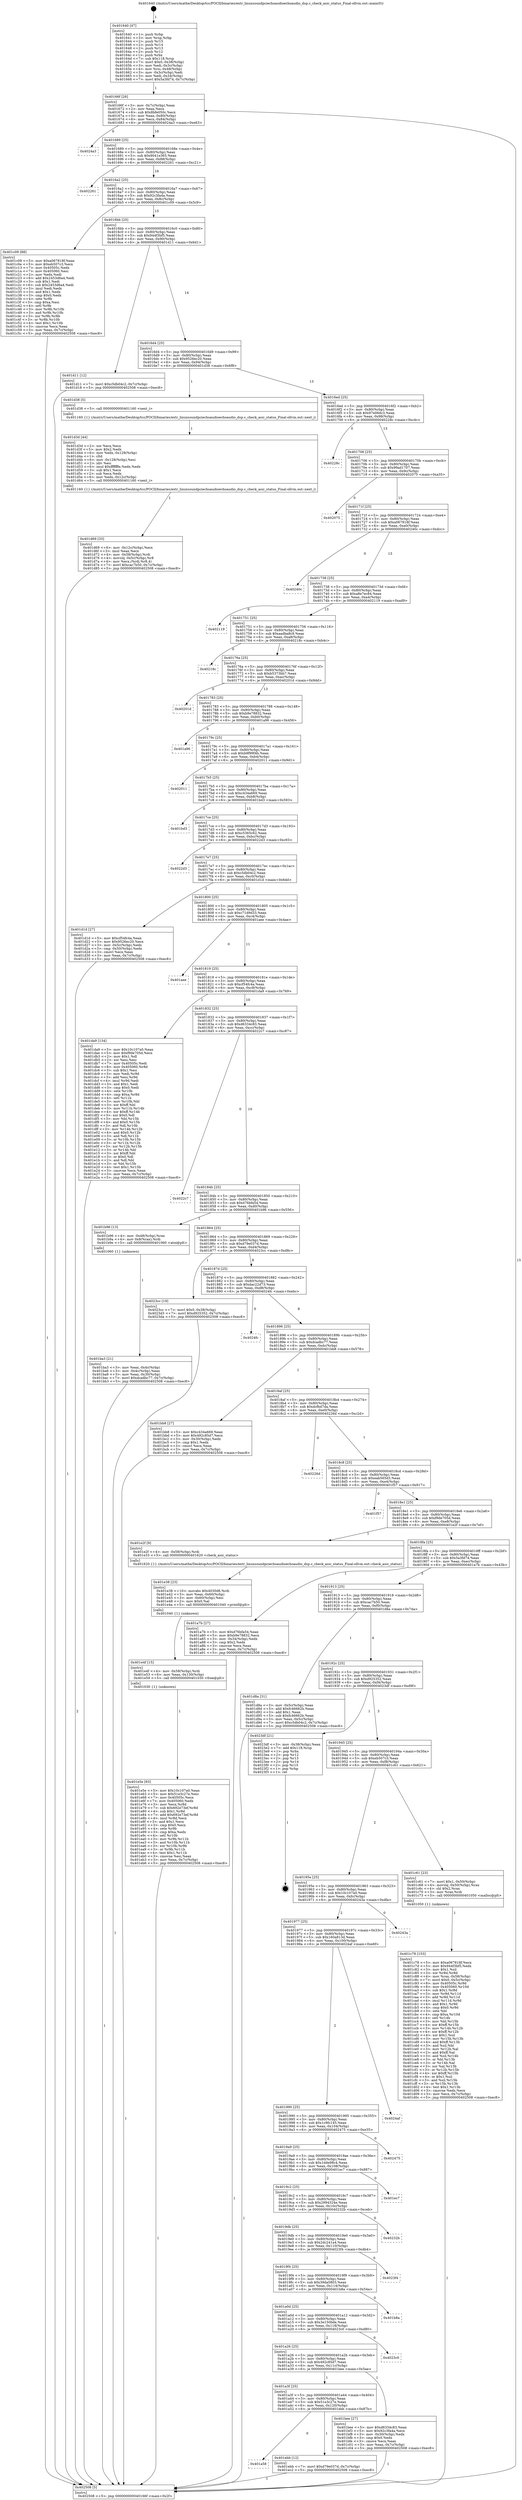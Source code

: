 digraph "0x401640" {
  label = "0x401640 (/mnt/c/Users/mathe/Desktop/tcc/POCII/binaries/extr_linuxsoundpciechoaudioechoaudio_dsp.c_check_asic_status_Final-ollvm.out::main(0))"
  labelloc = "t"
  node[shape=record]

  Entry [label="",width=0.3,height=0.3,shape=circle,fillcolor=black,style=filled]
  "0x40166f" [label="{
     0x40166f [26]\l
     | [instrs]\l
     &nbsp;&nbsp;0x40166f \<+3\>: mov -0x7c(%rbp),%eax\l
     &nbsp;&nbsp;0x401672 \<+2\>: mov %eax,%ecx\l
     &nbsp;&nbsp;0x401674 \<+6\>: sub $0x8bfe050c,%ecx\l
     &nbsp;&nbsp;0x40167a \<+3\>: mov %eax,-0x80(%rbp)\l
     &nbsp;&nbsp;0x40167d \<+6\>: mov %ecx,-0x84(%rbp)\l
     &nbsp;&nbsp;0x401683 \<+6\>: je 00000000004024a3 \<main+0xe63\>\l
  }"]
  "0x4024a3" [label="{
     0x4024a3\l
  }", style=dashed]
  "0x401689" [label="{
     0x401689 [25]\l
     | [instrs]\l
     &nbsp;&nbsp;0x401689 \<+5\>: jmp 000000000040168e \<main+0x4e\>\l
     &nbsp;&nbsp;0x40168e \<+3\>: mov -0x80(%rbp),%eax\l
     &nbsp;&nbsp;0x401691 \<+5\>: sub $0x9041e365,%eax\l
     &nbsp;&nbsp;0x401696 \<+6\>: mov %eax,-0x88(%rbp)\l
     &nbsp;&nbsp;0x40169c \<+6\>: je 0000000000402261 \<main+0xc21\>\l
  }"]
  Exit [label="",width=0.3,height=0.3,shape=circle,fillcolor=black,style=filled,peripheries=2]
  "0x402261" [label="{
     0x402261\l
  }", style=dashed]
  "0x4016a2" [label="{
     0x4016a2 [25]\l
     | [instrs]\l
     &nbsp;&nbsp;0x4016a2 \<+5\>: jmp 00000000004016a7 \<main+0x67\>\l
     &nbsp;&nbsp;0x4016a7 \<+3\>: mov -0x80(%rbp),%eax\l
     &nbsp;&nbsp;0x4016aa \<+5\>: sub $0x92c3fa4a,%eax\l
     &nbsp;&nbsp;0x4016af \<+6\>: mov %eax,-0x8c(%rbp)\l
     &nbsp;&nbsp;0x4016b5 \<+6\>: je 0000000000401c09 \<main+0x5c9\>\l
  }"]
  "0x401a58" [label="{
     0x401a58\l
  }", style=dashed]
  "0x401c09" [label="{
     0x401c09 [88]\l
     | [instrs]\l
     &nbsp;&nbsp;0x401c09 \<+5\>: mov $0xa067818f,%eax\l
     &nbsp;&nbsp;0x401c0e \<+5\>: mov $0xeb507c3,%ecx\l
     &nbsp;&nbsp;0x401c13 \<+7\>: mov 0x40505c,%edx\l
     &nbsp;&nbsp;0x401c1a \<+7\>: mov 0x405060,%esi\l
     &nbsp;&nbsp;0x401c21 \<+2\>: mov %edx,%edi\l
     &nbsp;&nbsp;0x401c23 \<+6\>: add $0x2453d6a4,%edi\l
     &nbsp;&nbsp;0x401c29 \<+3\>: sub $0x1,%edi\l
     &nbsp;&nbsp;0x401c2c \<+6\>: sub $0x2453d6a4,%edi\l
     &nbsp;&nbsp;0x401c32 \<+3\>: imul %edi,%edx\l
     &nbsp;&nbsp;0x401c35 \<+3\>: and $0x1,%edx\l
     &nbsp;&nbsp;0x401c38 \<+3\>: cmp $0x0,%edx\l
     &nbsp;&nbsp;0x401c3b \<+4\>: sete %r8b\l
     &nbsp;&nbsp;0x401c3f \<+3\>: cmp $0xa,%esi\l
     &nbsp;&nbsp;0x401c42 \<+4\>: setl %r9b\l
     &nbsp;&nbsp;0x401c46 \<+3\>: mov %r8b,%r10b\l
     &nbsp;&nbsp;0x401c49 \<+3\>: and %r9b,%r10b\l
     &nbsp;&nbsp;0x401c4c \<+3\>: xor %r9b,%r8b\l
     &nbsp;&nbsp;0x401c4f \<+3\>: or %r8b,%r10b\l
     &nbsp;&nbsp;0x401c52 \<+4\>: test $0x1,%r10b\l
     &nbsp;&nbsp;0x401c56 \<+3\>: cmovne %ecx,%eax\l
     &nbsp;&nbsp;0x401c59 \<+3\>: mov %eax,-0x7c(%rbp)\l
     &nbsp;&nbsp;0x401c5c \<+5\>: jmp 0000000000402508 \<main+0xec8\>\l
  }"]
  "0x4016bb" [label="{
     0x4016bb [25]\l
     | [instrs]\l
     &nbsp;&nbsp;0x4016bb \<+5\>: jmp 00000000004016c0 \<main+0x80\>\l
     &nbsp;&nbsp;0x4016c0 \<+3\>: mov -0x80(%rbp),%eax\l
     &nbsp;&nbsp;0x4016c3 \<+5\>: sub $0x944f3bf5,%eax\l
     &nbsp;&nbsp;0x4016c8 \<+6\>: mov %eax,-0x90(%rbp)\l
     &nbsp;&nbsp;0x4016ce \<+6\>: je 0000000000401d11 \<main+0x6d1\>\l
  }"]
  "0x401ebb" [label="{
     0x401ebb [12]\l
     | [instrs]\l
     &nbsp;&nbsp;0x401ebb \<+7\>: movl $0xd79e037d,-0x7c(%rbp)\l
     &nbsp;&nbsp;0x401ec2 \<+5\>: jmp 0000000000402508 \<main+0xec8\>\l
  }"]
  "0x401d11" [label="{
     0x401d11 [12]\l
     | [instrs]\l
     &nbsp;&nbsp;0x401d11 \<+7\>: movl $0xc5db04c2,-0x7c(%rbp)\l
     &nbsp;&nbsp;0x401d18 \<+5\>: jmp 0000000000402508 \<main+0xec8\>\l
  }"]
  "0x4016d4" [label="{
     0x4016d4 [25]\l
     | [instrs]\l
     &nbsp;&nbsp;0x4016d4 \<+5\>: jmp 00000000004016d9 \<main+0x99\>\l
     &nbsp;&nbsp;0x4016d9 \<+3\>: mov -0x80(%rbp),%eax\l
     &nbsp;&nbsp;0x4016dc \<+5\>: sub $0x9526ec20,%eax\l
     &nbsp;&nbsp;0x4016e1 \<+6\>: mov %eax,-0x94(%rbp)\l
     &nbsp;&nbsp;0x4016e7 \<+6\>: je 0000000000401d38 \<main+0x6f8\>\l
  }"]
  "0x401e5e" [label="{
     0x401e5e [93]\l
     | [instrs]\l
     &nbsp;&nbsp;0x401e5e \<+5\>: mov $0x10c107a0,%eax\l
     &nbsp;&nbsp;0x401e63 \<+5\>: mov $0x51e3c27e,%esi\l
     &nbsp;&nbsp;0x401e68 \<+7\>: mov 0x40505c,%ecx\l
     &nbsp;&nbsp;0x401e6f \<+7\>: mov 0x405060,%edx\l
     &nbsp;&nbsp;0x401e76 \<+3\>: mov %ecx,%r8d\l
     &nbsp;&nbsp;0x401e79 \<+7\>: sub $0x692e73ef,%r8d\l
     &nbsp;&nbsp;0x401e80 \<+4\>: sub $0x1,%r8d\l
     &nbsp;&nbsp;0x401e84 \<+7\>: add $0x692e73ef,%r8d\l
     &nbsp;&nbsp;0x401e8b \<+4\>: imul %r8d,%ecx\l
     &nbsp;&nbsp;0x401e8f \<+3\>: and $0x1,%ecx\l
     &nbsp;&nbsp;0x401e92 \<+3\>: cmp $0x0,%ecx\l
     &nbsp;&nbsp;0x401e95 \<+4\>: sete %r9b\l
     &nbsp;&nbsp;0x401e99 \<+3\>: cmp $0xa,%edx\l
     &nbsp;&nbsp;0x401e9c \<+4\>: setl %r10b\l
     &nbsp;&nbsp;0x401ea0 \<+3\>: mov %r9b,%r11b\l
     &nbsp;&nbsp;0x401ea3 \<+3\>: and %r10b,%r11b\l
     &nbsp;&nbsp;0x401ea6 \<+3\>: xor %r10b,%r9b\l
     &nbsp;&nbsp;0x401ea9 \<+3\>: or %r9b,%r11b\l
     &nbsp;&nbsp;0x401eac \<+4\>: test $0x1,%r11b\l
     &nbsp;&nbsp;0x401eb0 \<+3\>: cmovne %esi,%eax\l
     &nbsp;&nbsp;0x401eb3 \<+3\>: mov %eax,-0x7c(%rbp)\l
     &nbsp;&nbsp;0x401eb6 \<+5\>: jmp 0000000000402508 \<main+0xec8\>\l
  }"]
  "0x401d38" [label="{
     0x401d38 [5]\l
     | [instrs]\l
     &nbsp;&nbsp;0x401d38 \<+5\>: call 0000000000401160 \<next_i\>\l
     | [calls]\l
     &nbsp;&nbsp;0x401160 \{1\} (/mnt/c/Users/mathe/Desktop/tcc/POCII/binaries/extr_linuxsoundpciechoaudioechoaudio_dsp.c_check_asic_status_Final-ollvm.out::next_i)\l
  }"]
  "0x4016ed" [label="{
     0x4016ed [25]\l
     | [instrs]\l
     &nbsp;&nbsp;0x4016ed \<+5\>: jmp 00000000004016f2 \<main+0xb2\>\l
     &nbsp;&nbsp;0x4016f2 \<+3\>: mov -0x80(%rbp),%eax\l
     &nbsp;&nbsp;0x4016f5 \<+5\>: sub $0x97e06dc3,%eax\l
     &nbsp;&nbsp;0x4016fa \<+6\>: mov %eax,-0x98(%rbp)\l
     &nbsp;&nbsp;0x401700 \<+6\>: je 000000000040228c \<main+0xc4c\>\l
  }"]
  "0x401e4f" [label="{
     0x401e4f [15]\l
     | [instrs]\l
     &nbsp;&nbsp;0x401e4f \<+4\>: mov -0x58(%rbp),%rdi\l
     &nbsp;&nbsp;0x401e53 \<+6\>: mov %eax,-0x130(%rbp)\l
     &nbsp;&nbsp;0x401e59 \<+5\>: call 0000000000401030 \<free@plt\>\l
     | [calls]\l
     &nbsp;&nbsp;0x401030 \{1\} (unknown)\l
  }"]
  "0x40228c" [label="{
     0x40228c\l
  }", style=dashed]
  "0x401706" [label="{
     0x401706 [25]\l
     | [instrs]\l
     &nbsp;&nbsp;0x401706 \<+5\>: jmp 000000000040170b \<main+0xcb\>\l
     &nbsp;&nbsp;0x40170b \<+3\>: mov -0x80(%rbp),%eax\l
     &nbsp;&nbsp;0x40170e \<+5\>: sub $0x99ad1707,%eax\l
     &nbsp;&nbsp;0x401713 \<+6\>: mov %eax,-0x9c(%rbp)\l
     &nbsp;&nbsp;0x401719 \<+6\>: je 0000000000402075 \<main+0xa35\>\l
  }"]
  "0x401e38" [label="{
     0x401e38 [23]\l
     | [instrs]\l
     &nbsp;&nbsp;0x401e38 \<+10\>: movabs $0x4030d6,%rdi\l
     &nbsp;&nbsp;0x401e42 \<+3\>: mov %eax,-0x60(%rbp)\l
     &nbsp;&nbsp;0x401e45 \<+3\>: mov -0x60(%rbp),%esi\l
     &nbsp;&nbsp;0x401e48 \<+2\>: mov $0x0,%al\l
     &nbsp;&nbsp;0x401e4a \<+5\>: call 0000000000401040 \<printf@plt\>\l
     | [calls]\l
     &nbsp;&nbsp;0x401040 \{1\} (unknown)\l
  }"]
  "0x402075" [label="{
     0x402075\l
  }", style=dashed]
  "0x40171f" [label="{
     0x40171f [25]\l
     | [instrs]\l
     &nbsp;&nbsp;0x40171f \<+5\>: jmp 0000000000401724 \<main+0xe4\>\l
     &nbsp;&nbsp;0x401724 \<+3\>: mov -0x80(%rbp),%eax\l
     &nbsp;&nbsp;0x401727 \<+5\>: sub $0xa067818f,%eax\l
     &nbsp;&nbsp;0x40172c \<+6\>: mov %eax,-0xa0(%rbp)\l
     &nbsp;&nbsp;0x401732 \<+6\>: je 000000000040240c \<main+0xdcc\>\l
  }"]
  "0x401d69" [label="{
     0x401d69 [33]\l
     | [instrs]\l
     &nbsp;&nbsp;0x401d69 \<+6\>: mov -0x12c(%rbp),%ecx\l
     &nbsp;&nbsp;0x401d6f \<+3\>: imul %eax,%ecx\l
     &nbsp;&nbsp;0x401d72 \<+4\>: mov -0x58(%rbp),%rdi\l
     &nbsp;&nbsp;0x401d76 \<+4\>: movslq -0x5c(%rbp),%r8\l
     &nbsp;&nbsp;0x401d7a \<+4\>: mov %ecx,(%rdi,%r8,4)\l
     &nbsp;&nbsp;0x401d7e \<+7\>: movl $0xcac7b50,-0x7c(%rbp)\l
     &nbsp;&nbsp;0x401d85 \<+5\>: jmp 0000000000402508 \<main+0xec8\>\l
  }"]
  "0x40240c" [label="{
     0x40240c\l
  }", style=dashed]
  "0x401738" [label="{
     0x401738 [25]\l
     | [instrs]\l
     &nbsp;&nbsp;0x401738 \<+5\>: jmp 000000000040173d \<main+0xfd\>\l
     &nbsp;&nbsp;0x40173d \<+3\>: mov -0x80(%rbp),%eax\l
     &nbsp;&nbsp;0x401740 \<+5\>: sub $0xa8e7ec84,%eax\l
     &nbsp;&nbsp;0x401745 \<+6\>: mov %eax,-0xa4(%rbp)\l
     &nbsp;&nbsp;0x40174b \<+6\>: je 0000000000402119 \<main+0xad9\>\l
  }"]
  "0x401d3d" [label="{
     0x401d3d [44]\l
     | [instrs]\l
     &nbsp;&nbsp;0x401d3d \<+2\>: xor %ecx,%ecx\l
     &nbsp;&nbsp;0x401d3f \<+5\>: mov $0x2,%edx\l
     &nbsp;&nbsp;0x401d44 \<+6\>: mov %edx,-0x128(%rbp)\l
     &nbsp;&nbsp;0x401d4a \<+1\>: cltd\l
     &nbsp;&nbsp;0x401d4b \<+6\>: mov -0x128(%rbp),%esi\l
     &nbsp;&nbsp;0x401d51 \<+2\>: idiv %esi\l
     &nbsp;&nbsp;0x401d53 \<+6\>: imul $0xfffffffe,%edx,%edx\l
     &nbsp;&nbsp;0x401d59 \<+3\>: sub $0x1,%ecx\l
     &nbsp;&nbsp;0x401d5c \<+2\>: sub %ecx,%edx\l
     &nbsp;&nbsp;0x401d5e \<+6\>: mov %edx,-0x12c(%rbp)\l
     &nbsp;&nbsp;0x401d64 \<+5\>: call 0000000000401160 \<next_i\>\l
     | [calls]\l
     &nbsp;&nbsp;0x401160 \{1\} (/mnt/c/Users/mathe/Desktop/tcc/POCII/binaries/extr_linuxsoundpciechoaudioechoaudio_dsp.c_check_asic_status_Final-ollvm.out::next_i)\l
  }"]
  "0x402119" [label="{
     0x402119\l
  }", style=dashed]
  "0x401751" [label="{
     0x401751 [25]\l
     | [instrs]\l
     &nbsp;&nbsp;0x401751 \<+5\>: jmp 0000000000401756 \<main+0x116\>\l
     &nbsp;&nbsp;0x401756 \<+3\>: mov -0x80(%rbp),%eax\l
     &nbsp;&nbsp;0x401759 \<+5\>: sub $0xaadba8c9,%eax\l
     &nbsp;&nbsp;0x40175e \<+6\>: mov %eax,-0xa8(%rbp)\l
     &nbsp;&nbsp;0x401764 \<+6\>: je 000000000040218c \<main+0xb4c\>\l
  }"]
  "0x401c78" [label="{
     0x401c78 [153]\l
     | [instrs]\l
     &nbsp;&nbsp;0x401c78 \<+5\>: mov $0xa067818f,%ecx\l
     &nbsp;&nbsp;0x401c7d \<+5\>: mov $0x944f3bf5,%edx\l
     &nbsp;&nbsp;0x401c82 \<+3\>: mov $0x1,%sil\l
     &nbsp;&nbsp;0x401c85 \<+3\>: xor %r8d,%r8d\l
     &nbsp;&nbsp;0x401c88 \<+4\>: mov %rax,-0x58(%rbp)\l
     &nbsp;&nbsp;0x401c8c \<+7\>: movl $0x0,-0x5c(%rbp)\l
     &nbsp;&nbsp;0x401c93 \<+8\>: mov 0x40505c,%r9d\l
     &nbsp;&nbsp;0x401c9b \<+8\>: mov 0x405060,%r10d\l
     &nbsp;&nbsp;0x401ca3 \<+4\>: sub $0x1,%r8d\l
     &nbsp;&nbsp;0x401ca7 \<+3\>: mov %r9d,%r11d\l
     &nbsp;&nbsp;0x401caa \<+3\>: add %r8d,%r11d\l
     &nbsp;&nbsp;0x401cad \<+4\>: imul %r11d,%r9d\l
     &nbsp;&nbsp;0x401cb1 \<+4\>: and $0x1,%r9d\l
     &nbsp;&nbsp;0x401cb5 \<+4\>: cmp $0x0,%r9d\l
     &nbsp;&nbsp;0x401cb9 \<+3\>: sete %bl\l
     &nbsp;&nbsp;0x401cbc \<+4\>: cmp $0xa,%r10d\l
     &nbsp;&nbsp;0x401cc0 \<+4\>: setl %r14b\l
     &nbsp;&nbsp;0x401cc4 \<+3\>: mov %bl,%r15b\l
     &nbsp;&nbsp;0x401cc7 \<+4\>: xor $0xff,%r15b\l
     &nbsp;&nbsp;0x401ccb \<+3\>: mov %r14b,%r12b\l
     &nbsp;&nbsp;0x401cce \<+4\>: xor $0xff,%r12b\l
     &nbsp;&nbsp;0x401cd2 \<+4\>: xor $0x1,%sil\l
     &nbsp;&nbsp;0x401cd6 \<+3\>: mov %r15b,%r13b\l
     &nbsp;&nbsp;0x401cd9 \<+4\>: and $0xff,%r13b\l
     &nbsp;&nbsp;0x401cdd \<+3\>: and %sil,%bl\l
     &nbsp;&nbsp;0x401ce0 \<+3\>: mov %r12b,%al\l
     &nbsp;&nbsp;0x401ce3 \<+2\>: and $0xff,%al\l
     &nbsp;&nbsp;0x401ce5 \<+3\>: and %sil,%r14b\l
     &nbsp;&nbsp;0x401ce8 \<+3\>: or %bl,%r13b\l
     &nbsp;&nbsp;0x401ceb \<+3\>: or %r14b,%al\l
     &nbsp;&nbsp;0x401cee \<+3\>: xor %al,%r13b\l
     &nbsp;&nbsp;0x401cf1 \<+3\>: or %r12b,%r15b\l
     &nbsp;&nbsp;0x401cf4 \<+4\>: xor $0xff,%r15b\l
     &nbsp;&nbsp;0x401cf8 \<+4\>: or $0x1,%sil\l
     &nbsp;&nbsp;0x401cfc \<+3\>: and %sil,%r15b\l
     &nbsp;&nbsp;0x401cff \<+3\>: or %r15b,%r13b\l
     &nbsp;&nbsp;0x401d02 \<+4\>: test $0x1,%r13b\l
     &nbsp;&nbsp;0x401d06 \<+3\>: cmovne %edx,%ecx\l
     &nbsp;&nbsp;0x401d09 \<+3\>: mov %ecx,-0x7c(%rbp)\l
     &nbsp;&nbsp;0x401d0c \<+5\>: jmp 0000000000402508 \<main+0xec8\>\l
  }"]
  "0x40218c" [label="{
     0x40218c\l
  }", style=dashed]
  "0x40176a" [label="{
     0x40176a [25]\l
     | [instrs]\l
     &nbsp;&nbsp;0x40176a \<+5\>: jmp 000000000040176f \<main+0x12f\>\l
     &nbsp;&nbsp;0x40176f \<+3\>: mov -0x80(%rbp),%eax\l
     &nbsp;&nbsp;0x401772 \<+5\>: sub $0xb5373bb7,%eax\l
     &nbsp;&nbsp;0x401777 \<+6\>: mov %eax,-0xac(%rbp)\l
     &nbsp;&nbsp;0x40177d \<+6\>: je 000000000040201d \<main+0x9dd\>\l
  }"]
  "0x401a3f" [label="{
     0x401a3f [25]\l
     | [instrs]\l
     &nbsp;&nbsp;0x401a3f \<+5\>: jmp 0000000000401a44 \<main+0x404\>\l
     &nbsp;&nbsp;0x401a44 \<+3\>: mov -0x80(%rbp),%eax\l
     &nbsp;&nbsp;0x401a47 \<+5\>: sub $0x51e3c27e,%eax\l
     &nbsp;&nbsp;0x401a4c \<+6\>: mov %eax,-0x120(%rbp)\l
     &nbsp;&nbsp;0x401a52 \<+6\>: je 0000000000401ebb \<main+0x87b\>\l
  }"]
  "0x40201d" [label="{
     0x40201d\l
  }", style=dashed]
  "0x401783" [label="{
     0x401783 [25]\l
     | [instrs]\l
     &nbsp;&nbsp;0x401783 \<+5\>: jmp 0000000000401788 \<main+0x148\>\l
     &nbsp;&nbsp;0x401788 \<+3\>: mov -0x80(%rbp),%eax\l
     &nbsp;&nbsp;0x40178b \<+5\>: sub $0xb9e78832,%eax\l
     &nbsp;&nbsp;0x401790 \<+6\>: mov %eax,-0xb0(%rbp)\l
     &nbsp;&nbsp;0x401796 \<+6\>: je 0000000000401a96 \<main+0x456\>\l
  }"]
  "0x401bee" [label="{
     0x401bee [27]\l
     | [instrs]\l
     &nbsp;&nbsp;0x401bee \<+5\>: mov $0xd6334c83,%eax\l
     &nbsp;&nbsp;0x401bf3 \<+5\>: mov $0x92c3fa4a,%ecx\l
     &nbsp;&nbsp;0x401bf8 \<+3\>: mov -0x30(%rbp),%edx\l
     &nbsp;&nbsp;0x401bfb \<+3\>: cmp $0x0,%edx\l
     &nbsp;&nbsp;0x401bfe \<+3\>: cmove %ecx,%eax\l
     &nbsp;&nbsp;0x401c01 \<+3\>: mov %eax,-0x7c(%rbp)\l
     &nbsp;&nbsp;0x401c04 \<+5\>: jmp 0000000000402508 \<main+0xec8\>\l
  }"]
  "0x401a96" [label="{
     0x401a96\l
  }", style=dashed]
  "0x40179c" [label="{
     0x40179c [25]\l
     | [instrs]\l
     &nbsp;&nbsp;0x40179c \<+5\>: jmp 00000000004017a1 \<main+0x161\>\l
     &nbsp;&nbsp;0x4017a1 \<+3\>: mov -0x80(%rbp),%eax\l
     &nbsp;&nbsp;0x4017a4 \<+5\>: sub $0xb9f99f4b,%eax\l
     &nbsp;&nbsp;0x4017a9 \<+6\>: mov %eax,-0xb4(%rbp)\l
     &nbsp;&nbsp;0x4017af \<+6\>: je 0000000000402011 \<main+0x9d1\>\l
  }"]
  "0x401a26" [label="{
     0x401a26 [25]\l
     | [instrs]\l
     &nbsp;&nbsp;0x401a26 \<+5\>: jmp 0000000000401a2b \<main+0x3eb\>\l
     &nbsp;&nbsp;0x401a2b \<+3\>: mov -0x80(%rbp),%eax\l
     &nbsp;&nbsp;0x401a2e \<+5\>: sub $0x492c85d7,%eax\l
     &nbsp;&nbsp;0x401a33 \<+6\>: mov %eax,-0x11c(%rbp)\l
     &nbsp;&nbsp;0x401a39 \<+6\>: je 0000000000401bee \<main+0x5ae\>\l
  }"]
  "0x402011" [label="{
     0x402011\l
  }", style=dashed]
  "0x4017b5" [label="{
     0x4017b5 [25]\l
     | [instrs]\l
     &nbsp;&nbsp;0x4017b5 \<+5\>: jmp 00000000004017ba \<main+0x17a\>\l
     &nbsp;&nbsp;0x4017ba \<+3\>: mov -0x80(%rbp),%eax\l
     &nbsp;&nbsp;0x4017bd \<+5\>: sub $0xc434a669,%eax\l
     &nbsp;&nbsp;0x4017c2 \<+6\>: mov %eax,-0xb8(%rbp)\l
     &nbsp;&nbsp;0x4017c8 \<+6\>: je 0000000000401bd3 \<main+0x593\>\l
  }"]
  "0x4023c0" [label="{
     0x4023c0\l
  }", style=dashed]
  "0x401bd3" [label="{
     0x401bd3\l
  }", style=dashed]
  "0x4017ce" [label="{
     0x4017ce [25]\l
     | [instrs]\l
     &nbsp;&nbsp;0x4017ce \<+5\>: jmp 00000000004017d3 \<main+0x193\>\l
     &nbsp;&nbsp;0x4017d3 \<+3\>: mov -0x80(%rbp),%eax\l
     &nbsp;&nbsp;0x4017d6 \<+5\>: sub $0xc5365c62,%eax\l
     &nbsp;&nbsp;0x4017db \<+6\>: mov %eax,-0xbc(%rbp)\l
     &nbsp;&nbsp;0x4017e1 \<+6\>: je 00000000004022d3 \<main+0xc93\>\l
  }"]
  "0x401a0d" [label="{
     0x401a0d [25]\l
     | [instrs]\l
     &nbsp;&nbsp;0x401a0d \<+5\>: jmp 0000000000401a12 \<main+0x3d2\>\l
     &nbsp;&nbsp;0x401a12 \<+3\>: mov -0x80(%rbp),%eax\l
     &nbsp;&nbsp;0x401a15 \<+5\>: sub $0x3e150bde,%eax\l
     &nbsp;&nbsp;0x401a1a \<+6\>: mov %eax,-0x118(%rbp)\l
     &nbsp;&nbsp;0x401a20 \<+6\>: je 00000000004023c0 \<main+0xd80\>\l
  }"]
  "0x4022d3" [label="{
     0x4022d3\l
  }", style=dashed]
  "0x4017e7" [label="{
     0x4017e7 [25]\l
     | [instrs]\l
     &nbsp;&nbsp;0x4017e7 \<+5\>: jmp 00000000004017ec \<main+0x1ac\>\l
     &nbsp;&nbsp;0x4017ec \<+3\>: mov -0x80(%rbp),%eax\l
     &nbsp;&nbsp;0x4017ef \<+5\>: sub $0xc5db04c2,%eax\l
     &nbsp;&nbsp;0x4017f4 \<+6\>: mov %eax,-0xc0(%rbp)\l
     &nbsp;&nbsp;0x4017fa \<+6\>: je 0000000000401d1d \<main+0x6dd\>\l
  }"]
  "0x401b8a" [label="{
     0x401b8a\l
  }", style=dashed]
  "0x401d1d" [label="{
     0x401d1d [27]\l
     | [instrs]\l
     &nbsp;&nbsp;0x401d1d \<+5\>: mov $0xcf54fc4a,%eax\l
     &nbsp;&nbsp;0x401d22 \<+5\>: mov $0x9526ec20,%ecx\l
     &nbsp;&nbsp;0x401d27 \<+3\>: mov -0x5c(%rbp),%edx\l
     &nbsp;&nbsp;0x401d2a \<+3\>: cmp -0x50(%rbp),%edx\l
     &nbsp;&nbsp;0x401d2d \<+3\>: cmovl %ecx,%eax\l
     &nbsp;&nbsp;0x401d30 \<+3\>: mov %eax,-0x7c(%rbp)\l
     &nbsp;&nbsp;0x401d33 \<+5\>: jmp 0000000000402508 \<main+0xec8\>\l
  }"]
  "0x401800" [label="{
     0x401800 [25]\l
     | [instrs]\l
     &nbsp;&nbsp;0x401800 \<+5\>: jmp 0000000000401805 \<main+0x1c5\>\l
     &nbsp;&nbsp;0x401805 \<+3\>: mov -0x80(%rbp),%eax\l
     &nbsp;&nbsp;0x401808 \<+5\>: sub $0xc71d9d33,%eax\l
     &nbsp;&nbsp;0x40180d \<+6\>: mov %eax,-0xc4(%rbp)\l
     &nbsp;&nbsp;0x401813 \<+6\>: je 0000000000401aee \<main+0x4ae\>\l
  }"]
  "0x4019f4" [label="{
     0x4019f4 [25]\l
     | [instrs]\l
     &nbsp;&nbsp;0x4019f4 \<+5\>: jmp 00000000004019f9 \<main+0x3b9\>\l
     &nbsp;&nbsp;0x4019f9 \<+3\>: mov -0x80(%rbp),%eax\l
     &nbsp;&nbsp;0x4019fc \<+5\>: sub $0x39da5803,%eax\l
     &nbsp;&nbsp;0x401a01 \<+6\>: mov %eax,-0x114(%rbp)\l
     &nbsp;&nbsp;0x401a07 \<+6\>: je 0000000000401b8a \<main+0x54a\>\l
  }"]
  "0x401aee" [label="{
     0x401aee\l
  }", style=dashed]
  "0x401819" [label="{
     0x401819 [25]\l
     | [instrs]\l
     &nbsp;&nbsp;0x401819 \<+5\>: jmp 000000000040181e \<main+0x1de\>\l
     &nbsp;&nbsp;0x40181e \<+3\>: mov -0x80(%rbp),%eax\l
     &nbsp;&nbsp;0x401821 \<+5\>: sub $0xcf54fc4a,%eax\l
     &nbsp;&nbsp;0x401826 \<+6\>: mov %eax,-0xc8(%rbp)\l
     &nbsp;&nbsp;0x40182c \<+6\>: je 0000000000401da9 \<main+0x769\>\l
  }"]
  "0x4023f4" [label="{
     0x4023f4\l
  }", style=dashed]
  "0x401da9" [label="{
     0x401da9 [134]\l
     | [instrs]\l
     &nbsp;&nbsp;0x401da9 \<+5\>: mov $0x10c107a0,%eax\l
     &nbsp;&nbsp;0x401dae \<+5\>: mov $0xf9de705d,%ecx\l
     &nbsp;&nbsp;0x401db3 \<+2\>: mov $0x1,%dl\l
     &nbsp;&nbsp;0x401db5 \<+2\>: xor %esi,%esi\l
     &nbsp;&nbsp;0x401db7 \<+7\>: mov 0x40505c,%edi\l
     &nbsp;&nbsp;0x401dbe \<+8\>: mov 0x405060,%r8d\l
     &nbsp;&nbsp;0x401dc6 \<+3\>: sub $0x1,%esi\l
     &nbsp;&nbsp;0x401dc9 \<+3\>: mov %edi,%r9d\l
     &nbsp;&nbsp;0x401dcc \<+3\>: add %esi,%r9d\l
     &nbsp;&nbsp;0x401dcf \<+4\>: imul %r9d,%edi\l
     &nbsp;&nbsp;0x401dd3 \<+3\>: and $0x1,%edi\l
     &nbsp;&nbsp;0x401dd6 \<+3\>: cmp $0x0,%edi\l
     &nbsp;&nbsp;0x401dd9 \<+4\>: sete %r10b\l
     &nbsp;&nbsp;0x401ddd \<+4\>: cmp $0xa,%r8d\l
     &nbsp;&nbsp;0x401de1 \<+4\>: setl %r11b\l
     &nbsp;&nbsp;0x401de5 \<+3\>: mov %r10b,%bl\l
     &nbsp;&nbsp;0x401de8 \<+3\>: xor $0xff,%bl\l
     &nbsp;&nbsp;0x401deb \<+3\>: mov %r11b,%r14b\l
     &nbsp;&nbsp;0x401dee \<+4\>: xor $0xff,%r14b\l
     &nbsp;&nbsp;0x401df2 \<+3\>: xor $0x0,%dl\l
     &nbsp;&nbsp;0x401df5 \<+3\>: mov %bl,%r15b\l
     &nbsp;&nbsp;0x401df8 \<+4\>: and $0x0,%r15b\l
     &nbsp;&nbsp;0x401dfc \<+3\>: and %dl,%r10b\l
     &nbsp;&nbsp;0x401dff \<+3\>: mov %r14b,%r12b\l
     &nbsp;&nbsp;0x401e02 \<+4\>: and $0x0,%r12b\l
     &nbsp;&nbsp;0x401e06 \<+3\>: and %dl,%r11b\l
     &nbsp;&nbsp;0x401e09 \<+3\>: or %r10b,%r15b\l
     &nbsp;&nbsp;0x401e0c \<+3\>: or %r11b,%r12b\l
     &nbsp;&nbsp;0x401e0f \<+3\>: xor %r12b,%r15b\l
     &nbsp;&nbsp;0x401e12 \<+3\>: or %r14b,%bl\l
     &nbsp;&nbsp;0x401e15 \<+3\>: xor $0xff,%bl\l
     &nbsp;&nbsp;0x401e18 \<+3\>: or $0x0,%dl\l
     &nbsp;&nbsp;0x401e1b \<+2\>: and %dl,%bl\l
     &nbsp;&nbsp;0x401e1d \<+3\>: or %bl,%r15b\l
     &nbsp;&nbsp;0x401e20 \<+4\>: test $0x1,%r15b\l
     &nbsp;&nbsp;0x401e24 \<+3\>: cmovne %ecx,%eax\l
     &nbsp;&nbsp;0x401e27 \<+3\>: mov %eax,-0x7c(%rbp)\l
     &nbsp;&nbsp;0x401e2a \<+5\>: jmp 0000000000402508 \<main+0xec8\>\l
  }"]
  "0x401832" [label="{
     0x401832 [25]\l
     | [instrs]\l
     &nbsp;&nbsp;0x401832 \<+5\>: jmp 0000000000401837 \<main+0x1f7\>\l
     &nbsp;&nbsp;0x401837 \<+3\>: mov -0x80(%rbp),%eax\l
     &nbsp;&nbsp;0x40183a \<+5\>: sub $0xd6334c83,%eax\l
     &nbsp;&nbsp;0x40183f \<+6\>: mov %eax,-0xcc(%rbp)\l
     &nbsp;&nbsp;0x401845 \<+6\>: je 00000000004022c7 \<main+0xc87\>\l
  }"]
  "0x4019db" [label="{
     0x4019db [25]\l
     | [instrs]\l
     &nbsp;&nbsp;0x4019db \<+5\>: jmp 00000000004019e0 \<main+0x3a0\>\l
     &nbsp;&nbsp;0x4019e0 \<+3\>: mov -0x80(%rbp),%eax\l
     &nbsp;&nbsp;0x4019e3 \<+5\>: sub $0x2dc241a4,%eax\l
     &nbsp;&nbsp;0x4019e8 \<+6\>: mov %eax,-0x110(%rbp)\l
     &nbsp;&nbsp;0x4019ee \<+6\>: je 00000000004023f4 \<main+0xdb4\>\l
  }"]
  "0x4022c7" [label="{
     0x4022c7\l
  }", style=dashed]
  "0x40184b" [label="{
     0x40184b [25]\l
     | [instrs]\l
     &nbsp;&nbsp;0x40184b \<+5\>: jmp 0000000000401850 \<main+0x210\>\l
     &nbsp;&nbsp;0x401850 \<+3\>: mov -0x80(%rbp),%eax\l
     &nbsp;&nbsp;0x401853 \<+5\>: sub $0xd76bfa54,%eax\l
     &nbsp;&nbsp;0x401858 \<+6\>: mov %eax,-0xd0(%rbp)\l
     &nbsp;&nbsp;0x40185e \<+6\>: je 0000000000401b96 \<main+0x556\>\l
  }"]
  "0x40232b" [label="{
     0x40232b\l
  }", style=dashed]
  "0x401b96" [label="{
     0x401b96 [13]\l
     | [instrs]\l
     &nbsp;&nbsp;0x401b96 \<+4\>: mov -0x48(%rbp),%rax\l
     &nbsp;&nbsp;0x401b9a \<+4\>: mov 0x8(%rax),%rdi\l
     &nbsp;&nbsp;0x401b9e \<+5\>: call 0000000000401060 \<atoi@plt\>\l
     | [calls]\l
     &nbsp;&nbsp;0x401060 \{1\} (unknown)\l
  }"]
  "0x401864" [label="{
     0x401864 [25]\l
     | [instrs]\l
     &nbsp;&nbsp;0x401864 \<+5\>: jmp 0000000000401869 \<main+0x229\>\l
     &nbsp;&nbsp;0x401869 \<+3\>: mov -0x80(%rbp),%eax\l
     &nbsp;&nbsp;0x40186c \<+5\>: sub $0xd79e037d,%eax\l
     &nbsp;&nbsp;0x401871 \<+6\>: mov %eax,-0xd4(%rbp)\l
     &nbsp;&nbsp;0x401877 \<+6\>: je 00000000004023cc \<main+0xd8c\>\l
  }"]
  "0x4019c2" [label="{
     0x4019c2 [25]\l
     | [instrs]\l
     &nbsp;&nbsp;0x4019c2 \<+5\>: jmp 00000000004019c7 \<main+0x387\>\l
     &nbsp;&nbsp;0x4019c7 \<+3\>: mov -0x80(%rbp),%eax\l
     &nbsp;&nbsp;0x4019ca \<+5\>: sub $0x2994324e,%eax\l
     &nbsp;&nbsp;0x4019cf \<+6\>: mov %eax,-0x10c(%rbp)\l
     &nbsp;&nbsp;0x4019d5 \<+6\>: je 000000000040232b \<main+0xceb\>\l
  }"]
  "0x4023cc" [label="{
     0x4023cc [19]\l
     | [instrs]\l
     &nbsp;&nbsp;0x4023cc \<+7\>: movl $0x0,-0x38(%rbp)\l
     &nbsp;&nbsp;0x4023d3 \<+7\>: movl $0xd925352,-0x7c(%rbp)\l
     &nbsp;&nbsp;0x4023da \<+5\>: jmp 0000000000402508 \<main+0xec8\>\l
  }"]
  "0x40187d" [label="{
     0x40187d [25]\l
     | [instrs]\l
     &nbsp;&nbsp;0x40187d \<+5\>: jmp 0000000000401882 \<main+0x242\>\l
     &nbsp;&nbsp;0x401882 \<+3\>: mov -0x80(%rbp),%eax\l
     &nbsp;&nbsp;0x401885 \<+5\>: sub $0xdac22d73,%eax\l
     &nbsp;&nbsp;0x40188a \<+6\>: mov %eax,-0xd8(%rbp)\l
     &nbsp;&nbsp;0x401890 \<+6\>: je 00000000004024fc \<main+0xebc\>\l
  }"]
  "0x401ec7" [label="{
     0x401ec7\l
  }", style=dashed]
  "0x4024fc" [label="{
     0x4024fc\l
  }", style=dashed]
  "0x401896" [label="{
     0x401896 [25]\l
     | [instrs]\l
     &nbsp;&nbsp;0x401896 \<+5\>: jmp 000000000040189b \<main+0x25b\>\l
     &nbsp;&nbsp;0x40189b \<+3\>: mov -0x80(%rbp),%eax\l
     &nbsp;&nbsp;0x40189e \<+5\>: sub $0xdcadbc77,%eax\l
     &nbsp;&nbsp;0x4018a3 \<+6\>: mov %eax,-0xdc(%rbp)\l
     &nbsp;&nbsp;0x4018a9 \<+6\>: je 0000000000401bb8 \<main+0x578\>\l
  }"]
  "0x4019a9" [label="{
     0x4019a9 [25]\l
     | [instrs]\l
     &nbsp;&nbsp;0x4019a9 \<+5\>: jmp 00000000004019ae \<main+0x36e\>\l
     &nbsp;&nbsp;0x4019ae \<+3\>: mov -0x80(%rbp),%eax\l
     &nbsp;&nbsp;0x4019b1 \<+5\>: sub $0x1dde98c4,%eax\l
     &nbsp;&nbsp;0x4019b6 \<+6\>: mov %eax,-0x108(%rbp)\l
     &nbsp;&nbsp;0x4019bc \<+6\>: je 0000000000401ec7 \<main+0x887\>\l
  }"]
  "0x401bb8" [label="{
     0x401bb8 [27]\l
     | [instrs]\l
     &nbsp;&nbsp;0x401bb8 \<+5\>: mov $0xc434a669,%eax\l
     &nbsp;&nbsp;0x401bbd \<+5\>: mov $0x492c85d7,%ecx\l
     &nbsp;&nbsp;0x401bc2 \<+3\>: mov -0x30(%rbp),%edx\l
     &nbsp;&nbsp;0x401bc5 \<+3\>: cmp $0x1,%edx\l
     &nbsp;&nbsp;0x401bc8 \<+3\>: cmovl %ecx,%eax\l
     &nbsp;&nbsp;0x401bcb \<+3\>: mov %eax,-0x7c(%rbp)\l
     &nbsp;&nbsp;0x401bce \<+5\>: jmp 0000000000402508 \<main+0xec8\>\l
  }"]
  "0x4018af" [label="{
     0x4018af [25]\l
     | [instrs]\l
     &nbsp;&nbsp;0x4018af \<+5\>: jmp 00000000004018b4 \<main+0x274\>\l
     &nbsp;&nbsp;0x4018b4 \<+3\>: mov -0x80(%rbp),%eax\l
     &nbsp;&nbsp;0x4018b7 \<+5\>: sub $0xdcfbd7da,%eax\l
     &nbsp;&nbsp;0x4018bc \<+6\>: mov %eax,-0xe0(%rbp)\l
     &nbsp;&nbsp;0x4018c2 \<+6\>: je 000000000040226d \<main+0xc2d\>\l
  }"]
  "0x402475" [label="{
     0x402475\l
  }", style=dashed]
  "0x40226d" [label="{
     0x40226d\l
  }", style=dashed]
  "0x4018c8" [label="{
     0x4018c8 [25]\l
     | [instrs]\l
     &nbsp;&nbsp;0x4018c8 \<+5\>: jmp 00000000004018cd \<main+0x28d\>\l
     &nbsp;&nbsp;0x4018cd \<+3\>: mov -0x80(%rbp),%eax\l
     &nbsp;&nbsp;0x4018d0 \<+5\>: sub $0xeab565d3,%eax\l
     &nbsp;&nbsp;0x4018d5 \<+6\>: mov %eax,-0xe4(%rbp)\l
     &nbsp;&nbsp;0x4018db \<+6\>: je 0000000000401f57 \<main+0x917\>\l
  }"]
  "0x401990" [label="{
     0x401990 [25]\l
     | [instrs]\l
     &nbsp;&nbsp;0x401990 \<+5\>: jmp 0000000000401995 \<main+0x355\>\l
     &nbsp;&nbsp;0x401995 \<+3\>: mov -0x80(%rbp),%eax\l
     &nbsp;&nbsp;0x401998 \<+5\>: sub $0x1c9fc145,%eax\l
     &nbsp;&nbsp;0x40199d \<+6\>: mov %eax,-0x104(%rbp)\l
     &nbsp;&nbsp;0x4019a3 \<+6\>: je 0000000000402475 \<main+0xe35\>\l
  }"]
  "0x401f57" [label="{
     0x401f57\l
  }", style=dashed]
  "0x4018e1" [label="{
     0x4018e1 [25]\l
     | [instrs]\l
     &nbsp;&nbsp;0x4018e1 \<+5\>: jmp 00000000004018e6 \<main+0x2a6\>\l
     &nbsp;&nbsp;0x4018e6 \<+3\>: mov -0x80(%rbp),%eax\l
     &nbsp;&nbsp;0x4018e9 \<+5\>: sub $0xf9de705d,%eax\l
     &nbsp;&nbsp;0x4018ee \<+6\>: mov %eax,-0xe8(%rbp)\l
     &nbsp;&nbsp;0x4018f4 \<+6\>: je 0000000000401e2f \<main+0x7ef\>\l
  }"]
  "0x4024af" [label="{
     0x4024af\l
  }", style=dashed]
  "0x401e2f" [label="{
     0x401e2f [9]\l
     | [instrs]\l
     &nbsp;&nbsp;0x401e2f \<+4\>: mov -0x58(%rbp),%rdi\l
     &nbsp;&nbsp;0x401e33 \<+5\>: call 0000000000401620 \<check_asic_status\>\l
     | [calls]\l
     &nbsp;&nbsp;0x401620 \{1\} (/mnt/c/Users/mathe/Desktop/tcc/POCII/binaries/extr_linuxsoundpciechoaudioechoaudio_dsp.c_check_asic_status_Final-ollvm.out::check_asic_status)\l
  }"]
  "0x4018fa" [label="{
     0x4018fa [25]\l
     | [instrs]\l
     &nbsp;&nbsp;0x4018fa \<+5\>: jmp 00000000004018ff \<main+0x2bf\>\l
     &nbsp;&nbsp;0x4018ff \<+3\>: mov -0x80(%rbp),%eax\l
     &nbsp;&nbsp;0x401902 \<+5\>: sub $0x5a3fd74,%eax\l
     &nbsp;&nbsp;0x401907 \<+6\>: mov %eax,-0xec(%rbp)\l
     &nbsp;&nbsp;0x40190d \<+6\>: je 0000000000401a7b \<main+0x43b\>\l
  }"]
  "0x401977" [label="{
     0x401977 [25]\l
     | [instrs]\l
     &nbsp;&nbsp;0x401977 \<+5\>: jmp 000000000040197c \<main+0x33c\>\l
     &nbsp;&nbsp;0x40197c \<+3\>: mov -0x80(%rbp),%eax\l
     &nbsp;&nbsp;0x40197f \<+5\>: sub $0x160a813d,%eax\l
     &nbsp;&nbsp;0x401984 \<+6\>: mov %eax,-0x100(%rbp)\l
     &nbsp;&nbsp;0x40198a \<+6\>: je 00000000004024af \<main+0xe6f\>\l
  }"]
  "0x401a7b" [label="{
     0x401a7b [27]\l
     | [instrs]\l
     &nbsp;&nbsp;0x401a7b \<+5\>: mov $0xd76bfa54,%eax\l
     &nbsp;&nbsp;0x401a80 \<+5\>: mov $0xb9e78832,%ecx\l
     &nbsp;&nbsp;0x401a85 \<+3\>: mov -0x34(%rbp),%edx\l
     &nbsp;&nbsp;0x401a88 \<+3\>: cmp $0x2,%edx\l
     &nbsp;&nbsp;0x401a8b \<+3\>: cmovne %ecx,%eax\l
     &nbsp;&nbsp;0x401a8e \<+3\>: mov %eax,-0x7c(%rbp)\l
     &nbsp;&nbsp;0x401a91 \<+5\>: jmp 0000000000402508 \<main+0xec8\>\l
  }"]
  "0x401913" [label="{
     0x401913 [25]\l
     | [instrs]\l
     &nbsp;&nbsp;0x401913 \<+5\>: jmp 0000000000401918 \<main+0x2d8\>\l
     &nbsp;&nbsp;0x401918 \<+3\>: mov -0x80(%rbp),%eax\l
     &nbsp;&nbsp;0x40191b \<+5\>: sub $0xcac7b50,%eax\l
     &nbsp;&nbsp;0x401920 \<+6\>: mov %eax,-0xf0(%rbp)\l
     &nbsp;&nbsp;0x401926 \<+6\>: je 0000000000401d8a \<main+0x74a\>\l
  }"]
  "0x402508" [label="{
     0x402508 [5]\l
     | [instrs]\l
     &nbsp;&nbsp;0x402508 \<+5\>: jmp 000000000040166f \<main+0x2f\>\l
  }"]
  "0x401640" [label="{
     0x401640 [47]\l
     | [instrs]\l
     &nbsp;&nbsp;0x401640 \<+1\>: push %rbp\l
     &nbsp;&nbsp;0x401641 \<+3\>: mov %rsp,%rbp\l
     &nbsp;&nbsp;0x401644 \<+2\>: push %r15\l
     &nbsp;&nbsp;0x401646 \<+2\>: push %r14\l
     &nbsp;&nbsp;0x401648 \<+2\>: push %r13\l
     &nbsp;&nbsp;0x40164a \<+2\>: push %r12\l
     &nbsp;&nbsp;0x40164c \<+1\>: push %rbx\l
     &nbsp;&nbsp;0x40164d \<+7\>: sub $0x118,%rsp\l
     &nbsp;&nbsp;0x401654 \<+7\>: movl $0x0,-0x38(%rbp)\l
     &nbsp;&nbsp;0x40165b \<+3\>: mov %edi,-0x3c(%rbp)\l
     &nbsp;&nbsp;0x40165e \<+4\>: mov %rsi,-0x48(%rbp)\l
     &nbsp;&nbsp;0x401662 \<+3\>: mov -0x3c(%rbp),%edi\l
     &nbsp;&nbsp;0x401665 \<+3\>: mov %edi,-0x34(%rbp)\l
     &nbsp;&nbsp;0x401668 \<+7\>: movl $0x5a3fd74,-0x7c(%rbp)\l
  }"]
  "0x401ba3" [label="{
     0x401ba3 [21]\l
     | [instrs]\l
     &nbsp;&nbsp;0x401ba3 \<+3\>: mov %eax,-0x4c(%rbp)\l
     &nbsp;&nbsp;0x401ba6 \<+3\>: mov -0x4c(%rbp),%eax\l
     &nbsp;&nbsp;0x401ba9 \<+3\>: mov %eax,-0x30(%rbp)\l
     &nbsp;&nbsp;0x401bac \<+7\>: movl $0xdcadbc77,-0x7c(%rbp)\l
     &nbsp;&nbsp;0x401bb3 \<+5\>: jmp 0000000000402508 \<main+0xec8\>\l
  }"]
  "0x40243a" [label="{
     0x40243a\l
  }", style=dashed]
  "0x401d8a" [label="{
     0x401d8a [31]\l
     | [instrs]\l
     &nbsp;&nbsp;0x401d8a \<+3\>: mov -0x5c(%rbp),%eax\l
     &nbsp;&nbsp;0x401d8d \<+5\>: add $0xfc46662b,%eax\l
     &nbsp;&nbsp;0x401d92 \<+3\>: add $0x1,%eax\l
     &nbsp;&nbsp;0x401d95 \<+5\>: sub $0xfc46662b,%eax\l
     &nbsp;&nbsp;0x401d9a \<+3\>: mov %eax,-0x5c(%rbp)\l
     &nbsp;&nbsp;0x401d9d \<+7\>: movl $0xc5db04c2,-0x7c(%rbp)\l
     &nbsp;&nbsp;0x401da4 \<+5\>: jmp 0000000000402508 \<main+0xec8\>\l
  }"]
  "0x40192c" [label="{
     0x40192c [25]\l
     | [instrs]\l
     &nbsp;&nbsp;0x40192c \<+5\>: jmp 0000000000401931 \<main+0x2f1\>\l
     &nbsp;&nbsp;0x401931 \<+3\>: mov -0x80(%rbp),%eax\l
     &nbsp;&nbsp;0x401934 \<+5\>: sub $0xd925352,%eax\l
     &nbsp;&nbsp;0x401939 \<+6\>: mov %eax,-0xf4(%rbp)\l
     &nbsp;&nbsp;0x40193f \<+6\>: je 00000000004023df \<main+0xd9f\>\l
  }"]
  "0x40195e" [label="{
     0x40195e [25]\l
     | [instrs]\l
     &nbsp;&nbsp;0x40195e \<+5\>: jmp 0000000000401963 \<main+0x323\>\l
     &nbsp;&nbsp;0x401963 \<+3\>: mov -0x80(%rbp),%eax\l
     &nbsp;&nbsp;0x401966 \<+5\>: sub $0x10c107a0,%eax\l
     &nbsp;&nbsp;0x40196b \<+6\>: mov %eax,-0xfc(%rbp)\l
     &nbsp;&nbsp;0x401971 \<+6\>: je 000000000040243a \<main+0xdfa\>\l
  }"]
  "0x4023df" [label="{
     0x4023df [21]\l
     | [instrs]\l
     &nbsp;&nbsp;0x4023df \<+3\>: mov -0x38(%rbp),%eax\l
     &nbsp;&nbsp;0x4023e2 \<+7\>: add $0x118,%rsp\l
     &nbsp;&nbsp;0x4023e9 \<+1\>: pop %rbx\l
     &nbsp;&nbsp;0x4023ea \<+2\>: pop %r12\l
     &nbsp;&nbsp;0x4023ec \<+2\>: pop %r13\l
     &nbsp;&nbsp;0x4023ee \<+2\>: pop %r14\l
     &nbsp;&nbsp;0x4023f0 \<+2\>: pop %r15\l
     &nbsp;&nbsp;0x4023f2 \<+1\>: pop %rbp\l
     &nbsp;&nbsp;0x4023f3 \<+1\>: ret\l
  }"]
  "0x401945" [label="{
     0x401945 [25]\l
     | [instrs]\l
     &nbsp;&nbsp;0x401945 \<+5\>: jmp 000000000040194a \<main+0x30a\>\l
     &nbsp;&nbsp;0x40194a \<+3\>: mov -0x80(%rbp),%eax\l
     &nbsp;&nbsp;0x40194d \<+5\>: sub $0xeb507c3,%eax\l
     &nbsp;&nbsp;0x401952 \<+6\>: mov %eax,-0xf8(%rbp)\l
     &nbsp;&nbsp;0x401958 \<+6\>: je 0000000000401c61 \<main+0x621\>\l
  }"]
  "0x401c61" [label="{
     0x401c61 [23]\l
     | [instrs]\l
     &nbsp;&nbsp;0x401c61 \<+7\>: movl $0x1,-0x50(%rbp)\l
     &nbsp;&nbsp;0x401c68 \<+4\>: movslq -0x50(%rbp),%rax\l
     &nbsp;&nbsp;0x401c6c \<+4\>: shl $0x2,%rax\l
     &nbsp;&nbsp;0x401c70 \<+3\>: mov %rax,%rdi\l
     &nbsp;&nbsp;0x401c73 \<+5\>: call 0000000000401050 \<malloc@plt\>\l
     | [calls]\l
     &nbsp;&nbsp;0x401050 \{1\} (unknown)\l
  }"]
  Entry -> "0x401640" [label=" 1"]
  "0x40166f" -> "0x4024a3" [label=" 0"]
  "0x40166f" -> "0x401689" [label=" 16"]
  "0x4023df" -> Exit [label=" 1"]
  "0x401689" -> "0x402261" [label=" 0"]
  "0x401689" -> "0x4016a2" [label=" 16"]
  "0x4023cc" -> "0x402508" [label=" 1"]
  "0x4016a2" -> "0x401c09" [label=" 1"]
  "0x4016a2" -> "0x4016bb" [label=" 15"]
  "0x401ebb" -> "0x402508" [label=" 1"]
  "0x4016bb" -> "0x401d11" [label=" 1"]
  "0x4016bb" -> "0x4016d4" [label=" 14"]
  "0x401a3f" -> "0x401a58" [label=" 0"]
  "0x4016d4" -> "0x401d38" [label=" 1"]
  "0x4016d4" -> "0x4016ed" [label=" 13"]
  "0x401a3f" -> "0x401ebb" [label=" 1"]
  "0x4016ed" -> "0x40228c" [label=" 0"]
  "0x4016ed" -> "0x401706" [label=" 13"]
  "0x401e5e" -> "0x402508" [label=" 1"]
  "0x401706" -> "0x402075" [label=" 0"]
  "0x401706" -> "0x40171f" [label=" 13"]
  "0x401e4f" -> "0x401e5e" [label=" 1"]
  "0x40171f" -> "0x40240c" [label=" 0"]
  "0x40171f" -> "0x401738" [label=" 13"]
  "0x401e38" -> "0x401e4f" [label=" 1"]
  "0x401738" -> "0x402119" [label=" 0"]
  "0x401738" -> "0x401751" [label=" 13"]
  "0x401e2f" -> "0x401e38" [label=" 1"]
  "0x401751" -> "0x40218c" [label=" 0"]
  "0x401751" -> "0x40176a" [label=" 13"]
  "0x401da9" -> "0x402508" [label=" 1"]
  "0x40176a" -> "0x40201d" [label=" 0"]
  "0x40176a" -> "0x401783" [label=" 13"]
  "0x401d8a" -> "0x402508" [label=" 1"]
  "0x401783" -> "0x401a96" [label=" 0"]
  "0x401783" -> "0x40179c" [label=" 13"]
  "0x401d69" -> "0x402508" [label=" 1"]
  "0x40179c" -> "0x402011" [label=" 0"]
  "0x40179c" -> "0x4017b5" [label=" 13"]
  "0x401d38" -> "0x401d3d" [label=" 1"]
  "0x4017b5" -> "0x401bd3" [label=" 0"]
  "0x4017b5" -> "0x4017ce" [label=" 13"]
  "0x401d1d" -> "0x402508" [label=" 2"]
  "0x4017ce" -> "0x4022d3" [label=" 0"]
  "0x4017ce" -> "0x4017e7" [label=" 13"]
  "0x401c78" -> "0x402508" [label=" 1"]
  "0x4017e7" -> "0x401d1d" [label=" 2"]
  "0x4017e7" -> "0x401800" [label=" 11"]
  "0x401c61" -> "0x401c78" [label=" 1"]
  "0x401800" -> "0x401aee" [label=" 0"]
  "0x401800" -> "0x401819" [label=" 11"]
  "0x401bee" -> "0x402508" [label=" 1"]
  "0x401819" -> "0x401da9" [label=" 1"]
  "0x401819" -> "0x401832" [label=" 10"]
  "0x401a26" -> "0x401a3f" [label=" 1"]
  "0x401832" -> "0x4022c7" [label=" 0"]
  "0x401832" -> "0x40184b" [label=" 10"]
  "0x401d3d" -> "0x401d69" [label=" 1"]
  "0x40184b" -> "0x401b96" [label=" 1"]
  "0x40184b" -> "0x401864" [label=" 9"]
  "0x401a0d" -> "0x401a26" [label=" 2"]
  "0x401864" -> "0x4023cc" [label=" 1"]
  "0x401864" -> "0x40187d" [label=" 8"]
  "0x401d11" -> "0x402508" [label=" 1"]
  "0x40187d" -> "0x4024fc" [label=" 0"]
  "0x40187d" -> "0x401896" [label=" 8"]
  "0x4019f4" -> "0x401a0d" [label=" 2"]
  "0x401896" -> "0x401bb8" [label=" 1"]
  "0x401896" -> "0x4018af" [label=" 7"]
  "0x401c09" -> "0x402508" [label=" 1"]
  "0x4018af" -> "0x40226d" [label=" 0"]
  "0x4018af" -> "0x4018c8" [label=" 7"]
  "0x4019db" -> "0x4019f4" [label=" 2"]
  "0x4018c8" -> "0x401f57" [label=" 0"]
  "0x4018c8" -> "0x4018e1" [label=" 7"]
  "0x401a26" -> "0x401bee" [label=" 1"]
  "0x4018e1" -> "0x401e2f" [label=" 1"]
  "0x4018e1" -> "0x4018fa" [label=" 6"]
  "0x4019c2" -> "0x4019db" [label=" 2"]
  "0x4018fa" -> "0x401a7b" [label=" 1"]
  "0x4018fa" -> "0x401913" [label=" 5"]
  "0x401a7b" -> "0x402508" [label=" 1"]
  "0x401640" -> "0x40166f" [label=" 1"]
  "0x402508" -> "0x40166f" [label=" 15"]
  "0x401b96" -> "0x401ba3" [label=" 1"]
  "0x401ba3" -> "0x402508" [label=" 1"]
  "0x401bb8" -> "0x402508" [label=" 1"]
  "0x401a0d" -> "0x4023c0" [label=" 0"]
  "0x401913" -> "0x401d8a" [label=" 1"]
  "0x401913" -> "0x40192c" [label=" 4"]
  "0x4019a9" -> "0x4019c2" [label=" 2"]
  "0x40192c" -> "0x4023df" [label=" 1"]
  "0x40192c" -> "0x401945" [label=" 3"]
  "0x4019f4" -> "0x401b8a" [label=" 0"]
  "0x401945" -> "0x401c61" [label=" 1"]
  "0x401945" -> "0x40195e" [label=" 2"]
  "0x4019a9" -> "0x401ec7" [label=" 0"]
  "0x40195e" -> "0x40243a" [label=" 0"]
  "0x40195e" -> "0x401977" [label=" 2"]
  "0x4019c2" -> "0x40232b" [label=" 0"]
  "0x401977" -> "0x4024af" [label=" 0"]
  "0x401977" -> "0x401990" [label=" 2"]
  "0x4019db" -> "0x4023f4" [label=" 0"]
  "0x401990" -> "0x402475" [label=" 0"]
  "0x401990" -> "0x4019a9" [label=" 2"]
}
